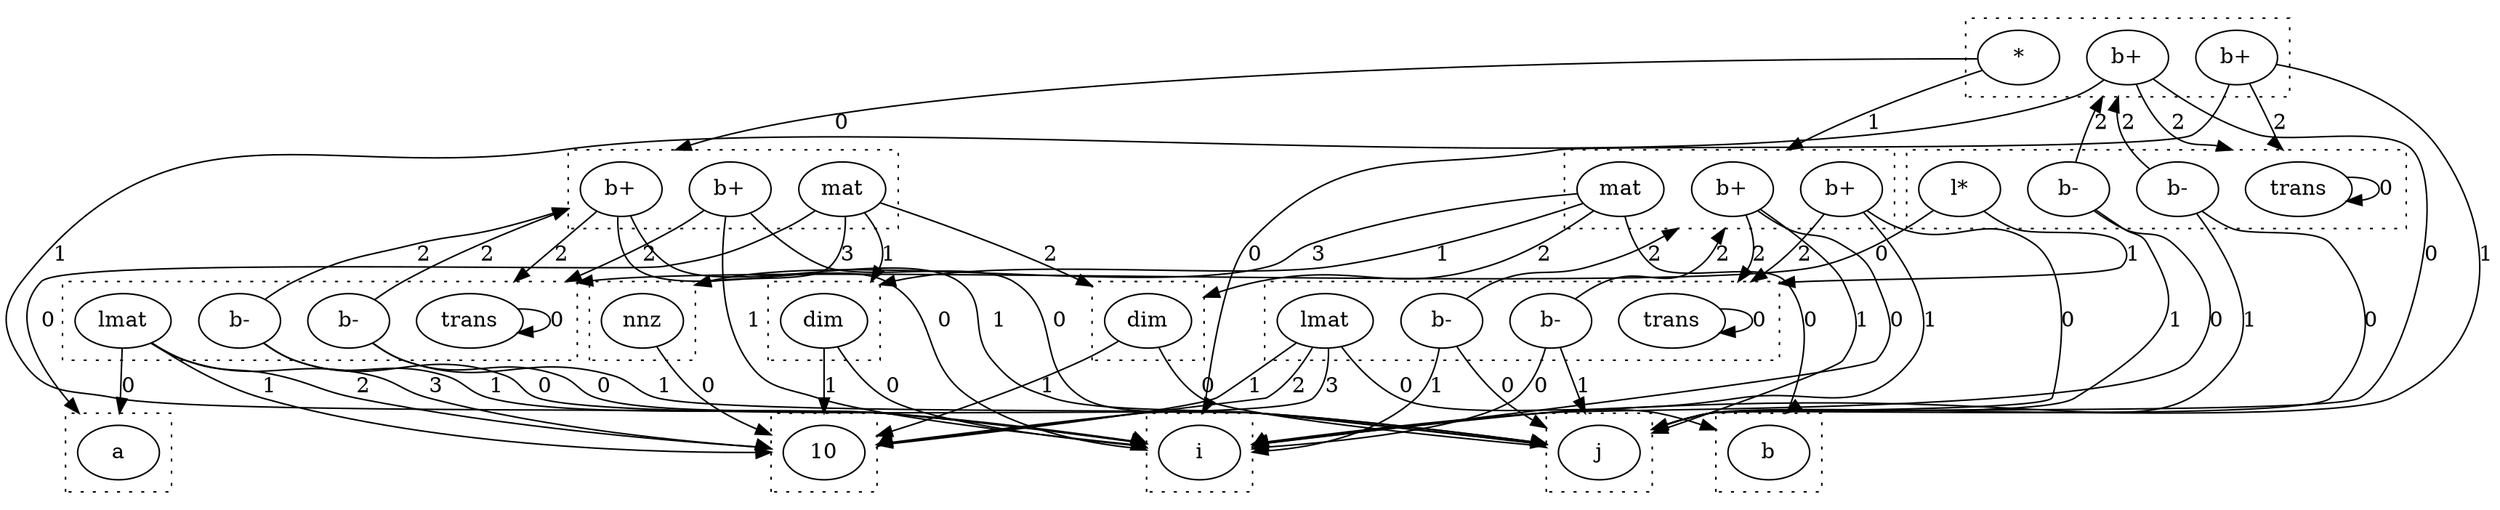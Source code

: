 digraph {
  compound=true
  subgraph cluster_0 {
    style=dotted
    0.0[label = "i"]
  }
  subgraph cluster_1 {
    style=dotted
    1.0[label = "j"]
  }
  subgraph cluster_2 {
    style=dotted
    2.0[label = "a"]
  }
  subgraph cluster_3 {
    style=dotted
    3.0[label = "10"]
  }
  subgraph cluster_4 {
    style=dotted
    4.0[label = "dim"]
  }
  subgraph cluster_5 {
    style=dotted
    5.0[label = "dim"]
  }
  subgraph cluster_6 {
    style=dotted
    6.0[label = "nnz"]
  }
  subgraph cluster_7 {
    style=dotted
    7.0[label = "b+"]
    7.1[label = "mat"]
    7.2[label = "b+"]
  }
  subgraph cluster_8 {
    style=dotted
    8.0[label = "b"]
  }
  subgraph cluster_9 {
    style=dotted
    9.0[label = "b+"]
    9.1[label = "mat"]
    9.2[label = "b+"]
  }
  subgraph cluster_10 {
    style=dotted
    10.0[label = "b+"]
    10.1[label = "*"]
    10.2[label = "b+"]
  }
  subgraph cluster_18 {
    style=dotted
    18.0[label = "trans"]
    18.1[label = "b-"]
    18.2[label = "b-"]
    18.3[label = "lmat"]
  }
  subgraph cluster_22 {
    style=dotted
    22.0[label = "trans"]
    22.1[label = "b-"]
    22.2[label = "b-"]
    22.3[label = "lmat"]
  }
  subgraph cluster_26 {
    style=dotted
    26.0[label = "trans"]
    26.1[label = "b-"]
    26.2[label = "b-"]
    26.3[label = "l*"]
  }
  4.0 -> 0.0 [lhead = cluster_0, label = 0]
  4.0 -> 3.0 [lhead = cluster_3, label = 1]
  5.0 -> 1.0 [lhead = cluster_1, label = 0]
  5.0 -> 3.0 [lhead = cluster_3, label = 1]
  6.0 -> 3.0 [lhead = cluster_3, label = 0]
  7.0 -> 0.0 [lhead = cluster_0, label = 0]
  7.0 -> 1.0 [lhead = cluster_1, label = 1]
  7.0 -> 18.0 [lhead = cluster_18, label = 2]
  7.1 -> 2.0 [lhead = cluster_2, label = 0]
  7.1 -> 4.0 [lhead = cluster_4, label = 1]
  7.1 -> 5.0 [lhead = cluster_5, label = 2]
  7.1 -> 6.0 [lhead = cluster_6, label = 3]
  7.2 -> 1.0 [lhead = cluster_1, label = 0]
  7.2 -> 0.0 [lhead = cluster_0, label = 1]
  7.2 -> 18.0 [lhead = cluster_18, label = 2]
  9.0 -> 0.0 [lhead = cluster_0, label = 0]
  9.0 -> 1.0 [lhead = cluster_1, label = 1]
  9.0 -> 22.0 [lhead = cluster_22, label = 2]
  9.1 -> 8.0 [lhead = cluster_8, label = 0]
  9.1 -> 4.0 [lhead = cluster_4, label = 1]
  9.1 -> 5.0 [lhead = cluster_5, label = 2]
  9.1 -> 6.0 [lhead = cluster_6, label = 3]
  9.2 -> 1.0 [lhead = cluster_1, label = 0]
  9.2 -> 0.0 [lhead = cluster_0, label = 1]
  9.2 -> 22.0 [lhead = cluster_22, label = 2]
  10.0 -> 1.0 [lhead = cluster_1, label = 0]
  10.0 -> 0.0 [lhead = cluster_0, label = 1]
  10.0 -> 26.0 [lhead = cluster_26, label = 2]
  10.1 -> 7.0 [lhead = cluster_7, label = 0]
  10.1 -> 9.0 [lhead = cluster_9, label = 1]
  10.2 -> 0.0 [lhead = cluster_0, label = 0]
  10.2 -> 1.0 [lhead = cluster_1, label = 1]
  10.2 -> 26.0 [lhead = cluster_26, label = 2]
  18.0 -> 18.0 [lhead = cluster_18, label = 0]
  18.1 -> 1.0 [lhead = cluster_1, label = 0]
  18.1 -> 0.0 [lhead = cluster_0, label = 1]
  18.1 -> 7.0 [lhead = cluster_7, label = 2]
  18.2 -> 0.0 [lhead = cluster_0, label = 0]
  18.2 -> 1.0 [lhead = cluster_1, label = 1]
  18.2 -> 7.0 [lhead = cluster_7, label = 2]
  18.3 -> 2.0 [lhead = cluster_2, label = 0]
  18.3 -> 3.0 [lhead = cluster_3, label = 1]
  18.3 -> 3.0 [lhead = cluster_3, label = 2]
  18.3 -> 3.0 [lhead = cluster_3, label = 3]
  22.0 -> 22.0 [lhead = cluster_22, label = 0]
  22.1 -> 0.0 [lhead = cluster_0, label = 0]
  22.1 -> 1.0 [lhead = cluster_1, label = 1]
  22.1 -> 9.0 [lhead = cluster_9, label = 2]
  22.2 -> 1.0 [lhead = cluster_1, label = 0]
  22.2 -> 0.0 [lhead = cluster_0, label = 1]
  22.2 -> 9.0 [lhead = cluster_9, label = 2]
  22.3 -> 8.0 [lhead = cluster_8, label = 0]
  22.3 -> 3.0 [lhead = cluster_3, label = 1]
  22.3 -> 3.0 [lhead = cluster_3, label = 2]
  22.3 -> 3.0 [lhead = cluster_3, label = 3]
  26.0 -> 26.0 [lhead = cluster_26, label = 0]
  26.1 -> 0.0 [lhead = cluster_0, label = 0]
  26.1 -> 1.0 [lhead = cluster_1, label = 1]
  26.1 -> 10.0 [lhead = cluster_10, label = 2]
  26.2 -> 1.0 [lhead = cluster_1, label = 0]
  26.2 -> 0.0 [lhead = cluster_0, label = 1]
  26.2 -> 10.0 [lhead = cluster_10, label = 2]
  26.3 -> 18.0 [lhead = cluster_18, label = 0]
  26.3 -> 22.0 [lhead = cluster_22, label = 1]
}